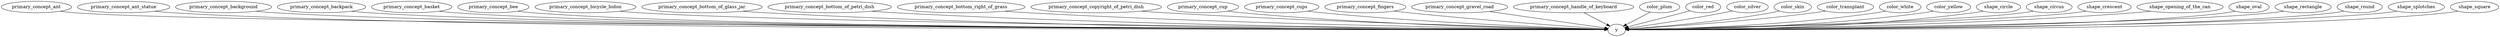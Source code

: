 strict digraph  {
primary_concept_ant;
y;
primary_concept_ant_statue;
primary_concept_background;
primary_concept_backpack;
primary_concept_basket;
primary_concept_bee;
primary_concept_bicycle_bidon;
primary_concept_bottom_of_glass_jar;
primary_concept_bottom_of_petri_dish;
primary_concept_bottom_right_of_grass;
primary_concept_copyright_of_petri_dish;
primary_concept_cup;
primary_concept_cups;
primary_concept_fingers;
primary_concept_gravel_road;
primary_concept_handle_of_keyboard;
color_plum;
color_red;
color_silver;
color_skin;
color_transplant;
color_white;
color_yellow;
shape_circle;
shape_circus;
shape_crescent;
shape_opening_of_the_can;
shape_oval;
shape_rectangle;
shape_round;
shape_splotches;
shape_square;
primary_concept_ant -> y;
primary_concept_ant_statue -> y;
primary_concept_background -> y;
primary_concept_backpack -> y;
primary_concept_basket -> y;
primary_concept_bee -> y;
primary_concept_bicycle_bidon -> y;
primary_concept_bottom_of_glass_jar -> y;
primary_concept_bottom_of_petri_dish -> y;
primary_concept_bottom_right_of_grass -> y;
primary_concept_copyright_of_petri_dish -> y;
primary_concept_cup -> y;
primary_concept_cups -> y;
primary_concept_fingers -> y;
primary_concept_gravel_road -> y;
primary_concept_handle_of_keyboard -> y;
color_plum -> y;
color_red -> y;
color_silver -> y;
color_skin -> y;
color_transplant -> y;
color_white -> y;
color_yellow -> y;
shape_circle -> y;
shape_circus -> y;
shape_crescent -> y;
shape_opening_of_the_can -> y;
shape_oval -> y;
shape_rectangle -> y;
shape_round -> y;
shape_splotches -> y;
shape_square -> y;
}

